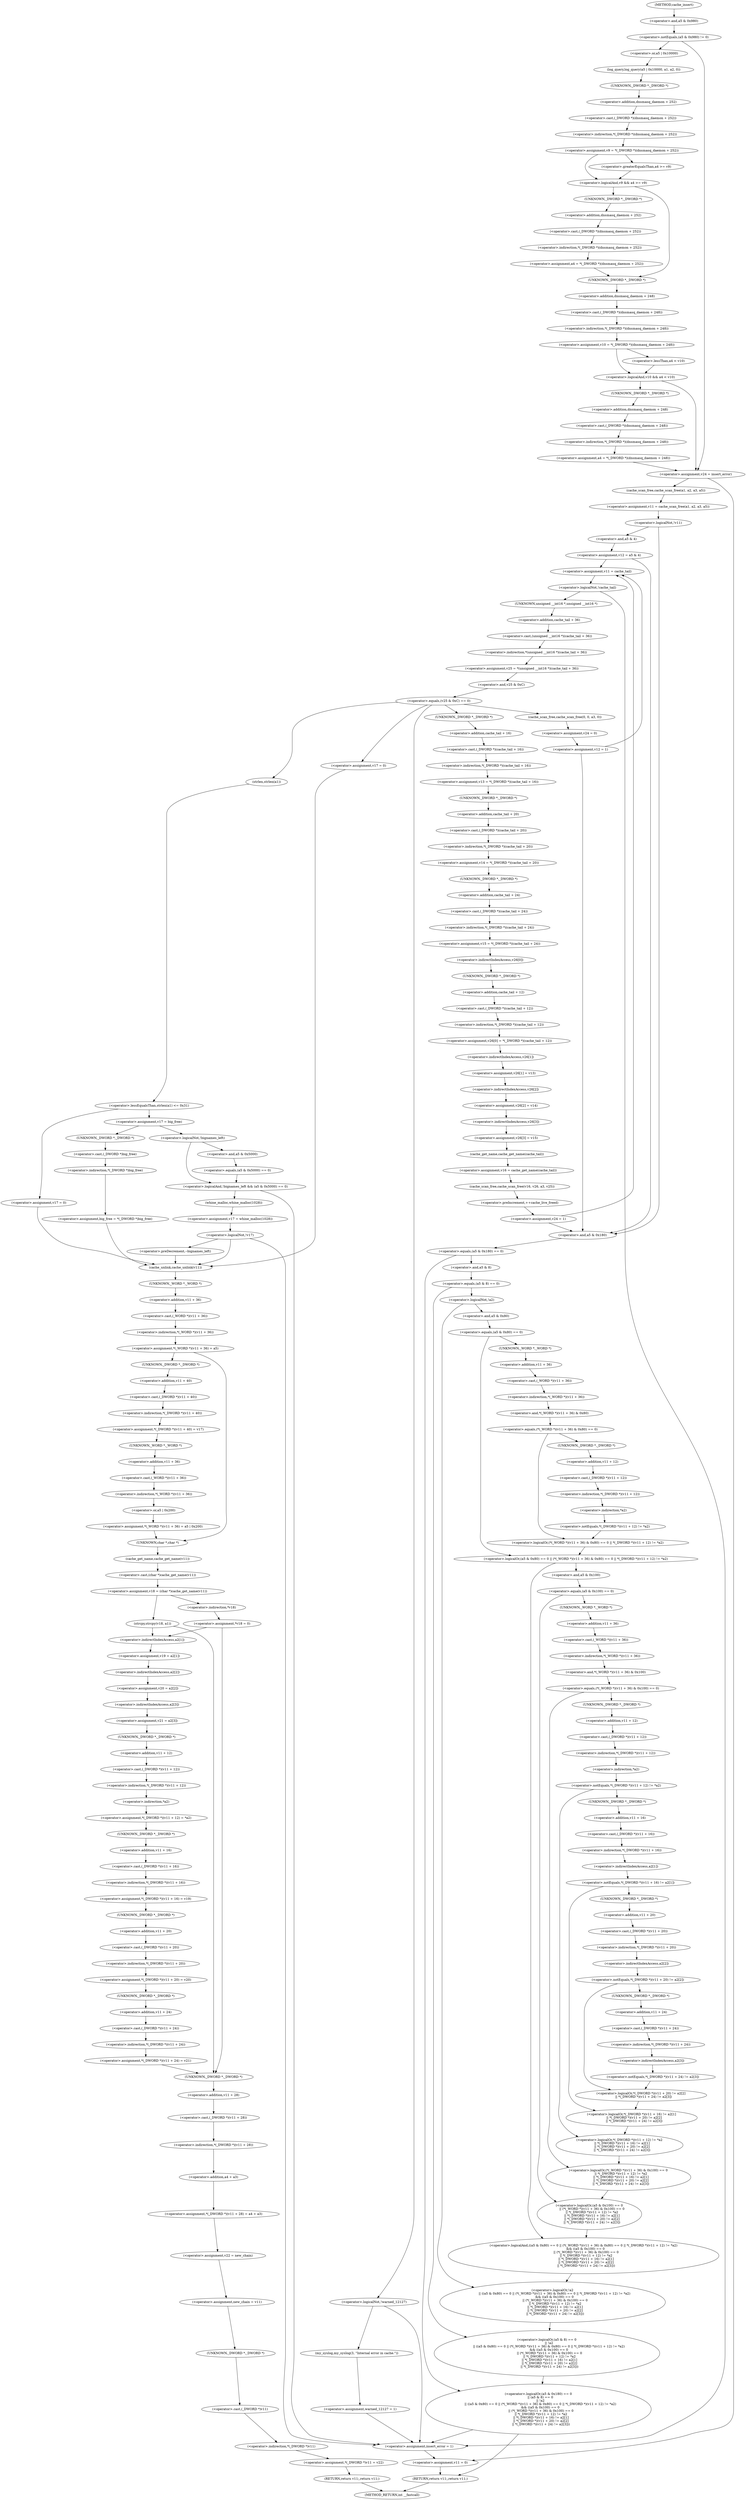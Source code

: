 digraph cache_insert {  
"1000143" [label = "(<operator>.notEquals,(a5 & 0x980) != 0)" ]
"1000144" [label = "(<operator>.and,a5 & 0x980)" ]
"1000149" [label = "(log_query,log_query(a5 | 0x10000, a1, a2, 0))" ]
"1000150" [label = "(<operator>.or,a5 | 0x10000)" ]
"1000156" [label = "(<operator>.assignment,v9 = *(_DWORD *)(dnsmasq_daemon + 252))" ]
"1000158" [label = "(<operator>.indirection,*(_DWORD *)(dnsmasq_daemon + 252))" ]
"1000159" [label = "(<operator>.cast,(_DWORD *)(dnsmasq_daemon + 252))" ]
"1000160" [label = "(UNKNOWN,_DWORD *,_DWORD *)" ]
"1000161" [label = "(<operator>.addition,dnsmasq_daemon + 252)" ]
"1000165" [label = "(<operator>.logicalAnd,v9 && a4 >= v9)" ]
"1000167" [label = "(<operator>.greaterEqualsThan,a4 >= v9)" ]
"1000170" [label = "(<operator>.assignment,a4 = *(_DWORD *)(dnsmasq_daemon + 252))" ]
"1000172" [label = "(<operator>.indirection,*(_DWORD *)(dnsmasq_daemon + 252))" ]
"1000173" [label = "(<operator>.cast,(_DWORD *)(dnsmasq_daemon + 252))" ]
"1000174" [label = "(UNKNOWN,_DWORD *,_DWORD *)" ]
"1000175" [label = "(<operator>.addition,dnsmasq_daemon + 252)" ]
"1000178" [label = "(<operator>.assignment,v10 = *(_DWORD *)(dnsmasq_daemon + 248))" ]
"1000180" [label = "(<operator>.indirection,*(_DWORD *)(dnsmasq_daemon + 248))" ]
"1000181" [label = "(<operator>.cast,(_DWORD *)(dnsmasq_daemon + 248))" ]
"1000182" [label = "(UNKNOWN,_DWORD *,_DWORD *)" ]
"1000183" [label = "(<operator>.addition,dnsmasq_daemon + 248)" ]
"1000187" [label = "(<operator>.logicalAnd,v10 && a4 < v10)" ]
"1000189" [label = "(<operator>.lessThan,a4 < v10)" ]
"1000192" [label = "(<operator>.assignment,a4 = *(_DWORD *)(dnsmasq_daemon + 248))" ]
"1000194" [label = "(<operator>.indirection,*(_DWORD *)(dnsmasq_daemon + 248))" ]
"1000195" [label = "(<operator>.cast,(_DWORD *)(dnsmasq_daemon + 248))" ]
"1000196" [label = "(UNKNOWN,_DWORD *,_DWORD *)" ]
"1000197" [label = "(<operator>.addition,dnsmasq_daemon + 248)" ]
"1000200" [label = "(<operator>.assignment,v24 = insert_error)" ]
"1000206" [label = "(<operator>.assignment,v11 = cache_scan_free(a1, a2, a3, a5))" ]
"1000208" [label = "(cache_scan_free,cache_scan_free(a1, a2, a3, a5))" ]
"1000214" [label = "(<operator>.logicalNot,!v11)" ]
"1000217" [label = "(<operator>.assignment,v12 = a5 & 4)" ]
"1000219" [label = "(<operator>.and,a5 & 4)" ]
"1000225" [label = "(<operator>.assignment,v11 = cache_tail)" ]
"1000229" [label = "(<operator>.logicalNot,!cache_tail)" ]
"1000232" [label = "(<operator>.assignment,v25 = *(unsigned __int16 *)(cache_tail + 36))" ]
"1000234" [label = "(<operator>.indirection,*(unsigned __int16 *)(cache_tail + 36))" ]
"1000235" [label = "(<operator>.cast,(unsigned __int16 *)(cache_tail + 36))" ]
"1000236" [label = "(UNKNOWN,unsigned __int16 *,unsigned __int16 *)" ]
"1000237" [label = "(<operator>.addition,cache_tail + 36)" ]
"1000241" [label = "(<operator>.equals,(v25 & 0xC) == 0)" ]
"1000242" [label = "(<operator>.and,v25 & 0xC)" ]
"1000251" [label = "(<operator>.lessEqualsThan,strlen(a1) <= 0x31)" ]
"1000252" [label = "(strlen,strlen(a1))" ]
"1000256" [label = "(<operator>.assignment,v17 = 0)" ]
"1000261" [label = "(<operator>.assignment,v17 = big_free)" ]
"1000267" [label = "(<operator>.assignment,big_free = *(_DWORD *)big_free)" ]
"1000269" [label = "(<operator>.indirection,*(_DWORD *)big_free)" ]
"1000270" [label = "(<operator>.cast,(_DWORD *)big_free)" ]
"1000271" [label = "(UNKNOWN,_DWORD *,_DWORD *)" ]
"1000276" [label = "(<operator>.logicalAnd,!bignames_left && (a5 & 0x5000) == 0)" ]
"1000277" [label = "(<operator>.logicalNot,!bignames_left)" ]
"1000279" [label = "(<operator>.equals,(a5 & 0x5000) == 0)" ]
"1000280" [label = "(<operator>.and,a5 & 0x5000)" ]
"1000285" [label = "(<operator>.assignment,v17 = whine_malloc(1028))" ]
"1000287" [label = "(whine_malloc,whine_malloc(1028))" ]
"1000290" [label = "(<operator>.logicalNot,!v17)" ]
"1000295" [label = "(<operator>.preDecrement,--bignames_left)" ]
"1000299" [label = "(<operator>.assignment,v17 = 0)" ]
"1000302" [label = "(cache_unlink,cache_unlink(v11))" ]
"1000304" [label = "(<operator>.assignment,*(_WORD *)(v11 + 36) = a5)" ]
"1000305" [label = "(<operator>.indirection,*(_WORD *)(v11 + 36))" ]
"1000306" [label = "(<operator>.cast,(_WORD *)(v11 + 36))" ]
"1000307" [label = "(UNKNOWN,_WORD *,_WORD *)" ]
"1000308" [label = "(<operator>.addition,v11 + 36)" ]
"1000315" [label = "(<operator>.assignment,*(_DWORD *)(v11 + 40) = v17)" ]
"1000316" [label = "(<operator>.indirection,*(_DWORD *)(v11 + 40))" ]
"1000317" [label = "(<operator>.cast,(_DWORD *)(v11 + 40))" ]
"1000318" [label = "(UNKNOWN,_DWORD *,_DWORD *)" ]
"1000319" [label = "(<operator>.addition,v11 + 40)" ]
"1000323" [label = "(<operator>.assignment,*(_WORD *)(v11 + 36) = a5 | 0x200)" ]
"1000324" [label = "(<operator>.indirection,*(_WORD *)(v11 + 36))" ]
"1000325" [label = "(<operator>.cast,(_WORD *)(v11 + 36))" ]
"1000326" [label = "(UNKNOWN,_WORD *,_WORD *)" ]
"1000327" [label = "(<operator>.addition,v11 + 36)" ]
"1000330" [label = "(<operator>.or,a5 | 0x200)" ]
"1000333" [label = "(<operator>.assignment,v18 = (char *)cache_get_name(v11))" ]
"1000335" [label = "(<operator>.cast,(char *)cache_get_name(v11))" ]
"1000336" [label = "(UNKNOWN,char *,char *)" ]
"1000337" [label = "(cache_get_name,cache_get_name(v11))" ]
"1000341" [label = "(strcpy,strcpy(v18, a1))" ]
"1000345" [label = "(<operator>.assignment,*v18 = 0)" ]
"1000346" [label = "(<operator>.indirection,*v18)" ]
"1000352" [label = "(<operator>.assignment,v19 = a2[1])" ]
"1000354" [label = "(<operator>.indirectIndexAccess,a2[1])" ]
"1000357" [label = "(<operator>.assignment,v20 = a2[2])" ]
"1000359" [label = "(<operator>.indirectIndexAccess,a2[2])" ]
"1000362" [label = "(<operator>.assignment,v21 = a2[3])" ]
"1000364" [label = "(<operator>.indirectIndexAccess,a2[3])" ]
"1000367" [label = "(<operator>.assignment,*(_DWORD *)(v11 + 12) = *a2)" ]
"1000368" [label = "(<operator>.indirection,*(_DWORD *)(v11 + 12))" ]
"1000369" [label = "(<operator>.cast,(_DWORD *)(v11 + 12))" ]
"1000370" [label = "(UNKNOWN,_DWORD *,_DWORD *)" ]
"1000371" [label = "(<operator>.addition,v11 + 12)" ]
"1000374" [label = "(<operator>.indirection,*a2)" ]
"1000376" [label = "(<operator>.assignment,*(_DWORD *)(v11 + 16) = v19)" ]
"1000377" [label = "(<operator>.indirection,*(_DWORD *)(v11 + 16))" ]
"1000378" [label = "(<operator>.cast,(_DWORD *)(v11 + 16))" ]
"1000379" [label = "(UNKNOWN,_DWORD *,_DWORD *)" ]
"1000380" [label = "(<operator>.addition,v11 + 16)" ]
"1000384" [label = "(<operator>.assignment,*(_DWORD *)(v11 + 20) = v20)" ]
"1000385" [label = "(<operator>.indirection,*(_DWORD *)(v11 + 20))" ]
"1000386" [label = "(<operator>.cast,(_DWORD *)(v11 + 20))" ]
"1000387" [label = "(UNKNOWN,_DWORD *,_DWORD *)" ]
"1000388" [label = "(<operator>.addition,v11 + 20)" ]
"1000392" [label = "(<operator>.assignment,*(_DWORD *)(v11 + 24) = v21)" ]
"1000393" [label = "(<operator>.indirection,*(_DWORD *)(v11 + 24))" ]
"1000394" [label = "(<operator>.cast,(_DWORD *)(v11 + 24))" ]
"1000395" [label = "(UNKNOWN,_DWORD *,_DWORD *)" ]
"1000396" [label = "(<operator>.addition,v11 + 24)" ]
"1000400" [label = "(<operator>.assignment,*(_DWORD *)(v11 + 28) = a4 + a3)" ]
"1000401" [label = "(<operator>.indirection,*(_DWORD *)(v11 + 28))" ]
"1000402" [label = "(<operator>.cast,(_DWORD *)(v11 + 28))" ]
"1000403" [label = "(UNKNOWN,_DWORD *,_DWORD *)" ]
"1000404" [label = "(<operator>.addition,v11 + 28)" ]
"1000407" [label = "(<operator>.addition,a4 + a3)" ]
"1000410" [label = "(<operator>.assignment,v22 = new_chain)" ]
"1000413" [label = "(<operator>.assignment,new_chain = v11)" ]
"1000416" [label = "(<operator>.assignment,*(_DWORD *)v11 = v22)" ]
"1000417" [label = "(<operator>.indirection,*(_DWORD *)v11)" ]
"1000418" [label = "(<operator>.cast,(_DWORD *)v11)" ]
"1000419" [label = "(UNKNOWN,_DWORD *,_DWORD *)" ]
"1000422" [label = "(RETURN,return v11;,return v11;)" ]
"1000428" [label = "(<operator>.logicalNot,!warned_12127)" ]
"1000431" [label = "(my_syslog,my_syslog(3, \"Internal error in cache.\"))" ]
"1000434" [label = "(<operator>.assignment,warned_12127 = 1)" ]
"1000441" [label = "(<operator>.assignment,v13 = *(_DWORD *)(cache_tail + 16))" ]
"1000443" [label = "(<operator>.indirection,*(_DWORD *)(cache_tail + 16))" ]
"1000444" [label = "(<operator>.cast,(_DWORD *)(cache_tail + 16))" ]
"1000445" [label = "(UNKNOWN,_DWORD *,_DWORD *)" ]
"1000446" [label = "(<operator>.addition,cache_tail + 16)" ]
"1000449" [label = "(<operator>.assignment,v14 = *(_DWORD *)(cache_tail + 20))" ]
"1000451" [label = "(<operator>.indirection,*(_DWORD *)(cache_tail + 20))" ]
"1000452" [label = "(<operator>.cast,(_DWORD *)(cache_tail + 20))" ]
"1000453" [label = "(UNKNOWN,_DWORD *,_DWORD *)" ]
"1000454" [label = "(<operator>.addition,cache_tail + 20)" ]
"1000457" [label = "(<operator>.assignment,v15 = *(_DWORD *)(cache_tail + 24))" ]
"1000459" [label = "(<operator>.indirection,*(_DWORD *)(cache_tail + 24))" ]
"1000460" [label = "(<operator>.cast,(_DWORD *)(cache_tail + 24))" ]
"1000461" [label = "(UNKNOWN,_DWORD *,_DWORD *)" ]
"1000462" [label = "(<operator>.addition,cache_tail + 24)" ]
"1000465" [label = "(<operator>.assignment,v26[0] = *(_DWORD *)(cache_tail + 12))" ]
"1000466" [label = "(<operator>.indirectIndexAccess,v26[0])" ]
"1000469" [label = "(<operator>.indirection,*(_DWORD *)(cache_tail + 12))" ]
"1000470" [label = "(<operator>.cast,(_DWORD *)(cache_tail + 12))" ]
"1000471" [label = "(UNKNOWN,_DWORD *,_DWORD *)" ]
"1000472" [label = "(<operator>.addition,cache_tail + 12)" ]
"1000475" [label = "(<operator>.assignment,v26[1] = v13)" ]
"1000476" [label = "(<operator>.indirectIndexAccess,v26[1])" ]
"1000480" [label = "(<operator>.assignment,v26[2] = v14)" ]
"1000481" [label = "(<operator>.indirectIndexAccess,v26[2])" ]
"1000485" [label = "(<operator>.assignment,v26[3] = v15)" ]
"1000486" [label = "(<operator>.indirectIndexAccess,v26[3])" ]
"1000490" [label = "(<operator>.assignment,v16 = cache_get_name(cache_tail))" ]
"1000492" [label = "(cache_get_name,cache_get_name(cache_tail))" ]
"1000494" [label = "(cache_scan_free,cache_scan_free(v16, v26, a3, v25))" ]
"1000499" [label = "(<operator>.preIncrement,++cache_live_freed)" ]
"1000501" [label = "(<operator>.assignment,v24 = 1)" ]
"1000506" [label = "(cache_scan_free,cache_scan_free(0, 0, a3, 0))" ]
"1000511" [label = "(<operator>.assignment,v24 = 0)" ]
"1000514" [label = "(<operator>.assignment,v12 = 1)" ]
"1000518" [label = "(<operator>.logicalOr,(a5 & 0x180) == 0\n    || (a5 & 8) == 0\n    || !a2\n    || ((a5 & 0x80) == 0 || (*(_WORD *)(v11 + 36) & 0x80) == 0 || *(_DWORD *)(v11 + 12) != *a2)\n    && ((a5 & 0x100) == 0\n     || (*(_WORD *)(v11 + 36) & 0x100) == 0\n     || *(_DWORD *)(v11 + 12) != *a2\n     || *(_DWORD *)(v11 + 16) != a2[1]\n     || *(_DWORD *)(v11 + 20) != a2[2]\n     || *(_DWORD *)(v11 + 24) != a2[3]))" ]
"1000519" [label = "(<operator>.equals,(a5 & 0x180) == 0)" ]
"1000520" [label = "(<operator>.and,a5 & 0x180)" ]
"1000524" [label = "(<operator>.logicalOr,(a5 & 8) == 0\n    || !a2\n    || ((a5 & 0x80) == 0 || (*(_WORD *)(v11 + 36) & 0x80) == 0 || *(_DWORD *)(v11 + 12) != *a2)\n    && ((a5 & 0x100) == 0\n     || (*(_WORD *)(v11 + 36) & 0x100) == 0\n     || *(_DWORD *)(v11 + 12) != *a2\n     || *(_DWORD *)(v11 + 16) != a2[1]\n     || *(_DWORD *)(v11 + 20) != a2[2]\n     || *(_DWORD *)(v11 + 24) != a2[3]))" ]
"1000525" [label = "(<operator>.equals,(a5 & 8) == 0)" ]
"1000526" [label = "(<operator>.and,a5 & 8)" ]
"1000530" [label = "(<operator>.logicalOr,!a2\n    || ((a5 & 0x80) == 0 || (*(_WORD *)(v11 + 36) & 0x80) == 0 || *(_DWORD *)(v11 + 12) != *a2)\n    && ((a5 & 0x100) == 0\n     || (*(_WORD *)(v11 + 36) & 0x100) == 0\n     || *(_DWORD *)(v11 + 12) != *a2\n     || *(_DWORD *)(v11 + 16) != a2[1]\n     || *(_DWORD *)(v11 + 20) != a2[2]\n     || *(_DWORD *)(v11 + 24) != a2[3]))" ]
"1000531" [label = "(<operator>.logicalNot,!a2)" ]
"1000533" [label = "(<operator>.logicalAnd,((a5 & 0x80) == 0 || (*(_WORD *)(v11 + 36) & 0x80) == 0 || *(_DWORD *)(v11 + 12) != *a2)\n    && ((a5 & 0x100) == 0\n     || (*(_WORD *)(v11 + 36) & 0x100) == 0\n     || *(_DWORD *)(v11 + 12) != *a2\n     || *(_DWORD *)(v11 + 16) != a2[1]\n     || *(_DWORD *)(v11 + 20) != a2[2]\n     || *(_DWORD *)(v11 + 24) != a2[3]))" ]
"1000534" [label = "(<operator>.logicalOr,(a5 & 0x80) == 0 || (*(_WORD *)(v11 + 36) & 0x80) == 0 || *(_DWORD *)(v11 + 12) != *a2)" ]
"1000535" [label = "(<operator>.equals,(a5 & 0x80) == 0)" ]
"1000536" [label = "(<operator>.and,a5 & 0x80)" ]
"1000540" [label = "(<operator>.logicalOr,(*(_WORD *)(v11 + 36) & 0x80) == 0 || *(_DWORD *)(v11 + 12) != *a2)" ]
"1000541" [label = "(<operator>.equals,(*(_WORD *)(v11 + 36) & 0x80) == 0)" ]
"1000542" [label = "(<operator>.and,*(_WORD *)(v11 + 36) & 0x80)" ]
"1000543" [label = "(<operator>.indirection,*(_WORD *)(v11 + 36))" ]
"1000544" [label = "(<operator>.cast,(_WORD *)(v11 + 36))" ]
"1000545" [label = "(UNKNOWN,_WORD *,_WORD *)" ]
"1000546" [label = "(<operator>.addition,v11 + 36)" ]
"1000551" [label = "(<operator>.notEquals,*(_DWORD *)(v11 + 12) != *a2)" ]
"1000552" [label = "(<operator>.indirection,*(_DWORD *)(v11 + 12))" ]
"1000553" [label = "(<operator>.cast,(_DWORD *)(v11 + 12))" ]
"1000554" [label = "(UNKNOWN,_DWORD *,_DWORD *)" ]
"1000555" [label = "(<operator>.addition,v11 + 12)" ]
"1000558" [label = "(<operator>.indirection,*a2)" ]
"1000560" [label = "(<operator>.logicalOr,(a5 & 0x100) == 0\n     || (*(_WORD *)(v11 + 36) & 0x100) == 0\n     || *(_DWORD *)(v11 + 12) != *a2\n     || *(_DWORD *)(v11 + 16) != a2[1]\n     || *(_DWORD *)(v11 + 20) != a2[2]\n     || *(_DWORD *)(v11 + 24) != a2[3])" ]
"1000561" [label = "(<operator>.equals,(a5 & 0x100) == 0)" ]
"1000562" [label = "(<operator>.and,a5 & 0x100)" ]
"1000566" [label = "(<operator>.logicalOr,(*(_WORD *)(v11 + 36) & 0x100) == 0\n     || *(_DWORD *)(v11 + 12) != *a2\n     || *(_DWORD *)(v11 + 16) != a2[1]\n     || *(_DWORD *)(v11 + 20) != a2[2]\n     || *(_DWORD *)(v11 + 24) != a2[3])" ]
"1000567" [label = "(<operator>.equals,(*(_WORD *)(v11 + 36) & 0x100) == 0)" ]
"1000568" [label = "(<operator>.and,*(_WORD *)(v11 + 36) & 0x100)" ]
"1000569" [label = "(<operator>.indirection,*(_WORD *)(v11 + 36))" ]
"1000570" [label = "(<operator>.cast,(_WORD *)(v11 + 36))" ]
"1000571" [label = "(UNKNOWN,_WORD *,_WORD *)" ]
"1000572" [label = "(<operator>.addition,v11 + 36)" ]
"1000577" [label = "(<operator>.logicalOr,*(_DWORD *)(v11 + 12) != *a2\n     || *(_DWORD *)(v11 + 16) != a2[1]\n     || *(_DWORD *)(v11 + 20) != a2[2]\n     || *(_DWORD *)(v11 + 24) != a2[3])" ]
"1000578" [label = "(<operator>.notEquals,*(_DWORD *)(v11 + 12) != *a2)" ]
"1000579" [label = "(<operator>.indirection,*(_DWORD *)(v11 + 12))" ]
"1000580" [label = "(<operator>.cast,(_DWORD *)(v11 + 12))" ]
"1000581" [label = "(UNKNOWN,_DWORD *,_DWORD *)" ]
"1000582" [label = "(<operator>.addition,v11 + 12)" ]
"1000585" [label = "(<operator>.indirection,*a2)" ]
"1000587" [label = "(<operator>.logicalOr,*(_DWORD *)(v11 + 16) != a2[1]\n     || *(_DWORD *)(v11 + 20) != a2[2]\n     || *(_DWORD *)(v11 + 24) != a2[3])" ]
"1000588" [label = "(<operator>.notEquals,*(_DWORD *)(v11 + 16) != a2[1])" ]
"1000589" [label = "(<operator>.indirection,*(_DWORD *)(v11 + 16))" ]
"1000590" [label = "(<operator>.cast,(_DWORD *)(v11 + 16))" ]
"1000591" [label = "(UNKNOWN,_DWORD *,_DWORD *)" ]
"1000592" [label = "(<operator>.addition,v11 + 16)" ]
"1000595" [label = "(<operator>.indirectIndexAccess,a2[1])" ]
"1000598" [label = "(<operator>.logicalOr,*(_DWORD *)(v11 + 20) != a2[2]\n     || *(_DWORD *)(v11 + 24) != a2[3])" ]
"1000599" [label = "(<operator>.notEquals,*(_DWORD *)(v11 + 20) != a2[2])" ]
"1000600" [label = "(<operator>.indirection,*(_DWORD *)(v11 + 20))" ]
"1000601" [label = "(<operator>.cast,(_DWORD *)(v11 + 20))" ]
"1000602" [label = "(UNKNOWN,_DWORD *,_DWORD *)" ]
"1000603" [label = "(<operator>.addition,v11 + 20)" ]
"1000606" [label = "(<operator>.indirectIndexAccess,a2[2])" ]
"1000609" [label = "(<operator>.notEquals,*(_DWORD *)(v11 + 24) != a2[3])" ]
"1000610" [label = "(<operator>.indirection,*(_DWORD *)(v11 + 24))" ]
"1000611" [label = "(<operator>.cast,(_DWORD *)(v11 + 24))" ]
"1000612" [label = "(UNKNOWN,_DWORD *,_DWORD *)" ]
"1000613" [label = "(<operator>.addition,v11 + 24)" ]
"1000616" [label = "(<operator>.indirectIndexAccess,a2[3])" ]
"1000621" [label = "(<operator>.assignment,insert_error = 1)" ]
"1000625" [label = "(<operator>.assignment,v11 = 0)" ]
"1000628" [label = "(RETURN,return v11;,return v11;)" ]
"1000118" [label = "(METHOD,cache_insert)" ]
"1000630" [label = "(METHOD_RETURN,int __fastcall)" ]
  "1000143" -> "1000150" 
  "1000143" -> "1000200" 
  "1000144" -> "1000143" 
  "1000149" -> "1000160" 
  "1000150" -> "1000149" 
  "1000156" -> "1000165" 
  "1000156" -> "1000167" 
  "1000158" -> "1000156" 
  "1000159" -> "1000158" 
  "1000160" -> "1000161" 
  "1000161" -> "1000159" 
  "1000165" -> "1000174" 
  "1000165" -> "1000182" 
  "1000167" -> "1000165" 
  "1000170" -> "1000182" 
  "1000172" -> "1000170" 
  "1000173" -> "1000172" 
  "1000174" -> "1000175" 
  "1000175" -> "1000173" 
  "1000178" -> "1000187" 
  "1000178" -> "1000189" 
  "1000180" -> "1000178" 
  "1000181" -> "1000180" 
  "1000182" -> "1000183" 
  "1000183" -> "1000181" 
  "1000187" -> "1000196" 
  "1000187" -> "1000200" 
  "1000189" -> "1000187" 
  "1000192" -> "1000200" 
  "1000194" -> "1000192" 
  "1000195" -> "1000194" 
  "1000196" -> "1000197" 
  "1000197" -> "1000195" 
  "1000200" -> "1000625" 
  "1000200" -> "1000208" 
  "1000206" -> "1000214" 
  "1000208" -> "1000206" 
  "1000214" -> "1000219" 
  "1000214" -> "1000520" 
  "1000217" -> "1000225" 
  "1000217" -> "1000520" 
  "1000219" -> "1000217" 
  "1000225" -> "1000229" 
  "1000229" -> "1000621" 
  "1000229" -> "1000236" 
  "1000232" -> "1000242" 
  "1000234" -> "1000232" 
  "1000235" -> "1000234" 
  "1000236" -> "1000237" 
  "1000237" -> "1000235" 
  "1000241" -> "1000252" 
  "1000241" -> "1000299" 
  "1000241" -> "1000428" 
  "1000241" -> "1000445" 
  "1000241" -> "1000506" 
  "1000242" -> "1000241" 
  "1000251" -> "1000256" 
  "1000251" -> "1000261" 
  "1000252" -> "1000251" 
  "1000256" -> "1000302" 
  "1000261" -> "1000271" 
  "1000261" -> "1000277" 
  "1000267" -> "1000302" 
  "1000269" -> "1000267" 
  "1000270" -> "1000269" 
  "1000271" -> "1000270" 
  "1000276" -> "1000621" 
  "1000276" -> "1000287" 
  "1000277" -> "1000276" 
  "1000277" -> "1000280" 
  "1000279" -> "1000276" 
  "1000280" -> "1000279" 
  "1000285" -> "1000290" 
  "1000287" -> "1000285" 
  "1000290" -> "1000621" 
  "1000290" -> "1000295" 
  "1000290" -> "1000302" 
  "1000295" -> "1000302" 
  "1000299" -> "1000302" 
  "1000302" -> "1000307" 
  "1000304" -> "1000318" 
  "1000304" -> "1000336" 
  "1000305" -> "1000304" 
  "1000306" -> "1000305" 
  "1000307" -> "1000308" 
  "1000308" -> "1000306" 
  "1000315" -> "1000326" 
  "1000316" -> "1000315" 
  "1000317" -> "1000316" 
  "1000318" -> "1000319" 
  "1000319" -> "1000317" 
  "1000323" -> "1000336" 
  "1000324" -> "1000330" 
  "1000325" -> "1000324" 
  "1000326" -> "1000327" 
  "1000327" -> "1000325" 
  "1000330" -> "1000323" 
  "1000333" -> "1000341" 
  "1000333" -> "1000346" 
  "1000335" -> "1000333" 
  "1000336" -> "1000337" 
  "1000337" -> "1000335" 
  "1000341" -> "1000403" 
  "1000341" -> "1000354" 
  "1000345" -> "1000403" 
  "1000345" -> "1000354" 
  "1000346" -> "1000345" 
  "1000352" -> "1000359" 
  "1000354" -> "1000352" 
  "1000357" -> "1000364" 
  "1000359" -> "1000357" 
  "1000362" -> "1000370" 
  "1000364" -> "1000362" 
  "1000367" -> "1000379" 
  "1000368" -> "1000374" 
  "1000369" -> "1000368" 
  "1000370" -> "1000371" 
  "1000371" -> "1000369" 
  "1000374" -> "1000367" 
  "1000376" -> "1000387" 
  "1000377" -> "1000376" 
  "1000378" -> "1000377" 
  "1000379" -> "1000380" 
  "1000380" -> "1000378" 
  "1000384" -> "1000395" 
  "1000385" -> "1000384" 
  "1000386" -> "1000385" 
  "1000387" -> "1000388" 
  "1000388" -> "1000386" 
  "1000392" -> "1000403" 
  "1000393" -> "1000392" 
  "1000394" -> "1000393" 
  "1000395" -> "1000396" 
  "1000396" -> "1000394" 
  "1000400" -> "1000410" 
  "1000401" -> "1000407" 
  "1000402" -> "1000401" 
  "1000403" -> "1000404" 
  "1000404" -> "1000402" 
  "1000407" -> "1000400" 
  "1000410" -> "1000413" 
  "1000413" -> "1000419" 
  "1000416" -> "1000422" 
  "1000417" -> "1000416" 
  "1000418" -> "1000417" 
  "1000419" -> "1000418" 
  "1000422" -> "1000630" 
  "1000428" -> "1000431" 
  "1000428" -> "1000621" 
  "1000431" -> "1000434" 
  "1000434" -> "1000621" 
  "1000441" -> "1000453" 
  "1000443" -> "1000441" 
  "1000444" -> "1000443" 
  "1000445" -> "1000446" 
  "1000446" -> "1000444" 
  "1000449" -> "1000461" 
  "1000451" -> "1000449" 
  "1000452" -> "1000451" 
  "1000453" -> "1000454" 
  "1000454" -> "1000452" 
  "1000457" -> "1000466" 
  "1000459" -> "1000457" 
  "1000460" -> "1000459" 
  "1000461" -> "1000462" 
  "1000462" -> "1000460" 
  "1000465" -> "1000476" 
  "1000466" -> "1000471" 
  "1000469" -> "1000465" 
  "1000470" -> "1000469" 
  "1000471" -> "1000472" 
  "1000472" -> "1000470" 
  "1000475" -> "1000481" 
  "1000476" -> "1000475" 
  "1000480" -> "1000486" 
  "1000481" -> "1000480" 
  "1000485" -> "1000492" 
  "1000486" -> "1000485" 
  "1000490" -> "1000494" 
  "1000492" -> "1000490" 
  "1000494" -> "1000499" 
  "1000499" -> "1000501" 
  "1000501" -> "1000225" 
  "1000501" -> "1000520" 
  "1000506" -> "1000511" 
  "1000511" -> "1000514" 
  "1000514" -> "1000225" 
  "1000514" -> "1000520" 
  "1000518" -> "1000621" 
  "1000518" -> "1000628" 
  "1000519" -> "1000518" 
  "1000519" -> "1000526" 
  "1000520" -> "1000519" 
  "1000524" -> "1000518" 
  "1000525" -> "1000524" 
  "1000525" -> "1000531" 
  "1000526" -> "1000525" 
  "1000530" -> "1000524" 
  "1000531" -> "1000530" 
  "1000531" -> "1000536" 
  "1000533" -> "1000530" 
  "1000534" -> "1000533" 
  "1000534" -> "1000562" 
  "1000535" -> "1000545" 
  "1000535" -> "1000534" 
  "1000536" -> "1000535" 
  "1000540" -> "1000534" 
  "1000541" -> "1000554" 
  "1000541" -> "1000540" 
  "1000542" -> "1000541" 
  "1000543" -> "1000542" 
  "1000544" -> "1000543" 
  "1000545" -> "1000546" 
  "1000546" -> "1000544" 
  "1000551" -> "1000540" 
  "1000552" -> "1000558" 
  "1000553" -> "1000552" 
  "1000554" -> "1000555" 
  "1000555" -> "1000553" 
  "1000558" -> "1000551" 
  "1000560" -> "1000533" 
  "1000561" -> "1000571" 
  "1000561" -> "1000560" 
  "1000562" -> "1000561" 
  "1000566" -> "1000560" 
  "1000567" -> "1000581" 
  "1000567" -> "1000566" 
  "1000568" -> "1000567" 
  "1000569" -> "1000568" 
  "1000570" -> "1000569" 
  "1000571" -> "1000572" 
  "1000572" -> "1000570" 
  "1000577" -> "1000566" 
  "1000578" -> "1000591" 
  "1000578" -> "1000577" 
  "1000579" -> "1000585" 
  "1000580" -> "1000579" 
  "1000581" -> "1000582" 
  "1000582" -> "1000580" 
  "1000585" -> "1000578" 
  "1000587" -> "1000577" 
  "1000588" -> "1000602" 
  "1000588" -> "1000587" 
  "1000589" -> "1000595" 
  "1000590" -> "1000589" 
  "1000591" -> "1000592" 
  "1000592" -> "1000590" 
  "1000595" -> "1000588" 
  "1000598" -> "1000587" 
  "1000599" -> "1000612" 
  "1000599" -> "1000598" 
  "1000600" -> "1000606" 
  "1000601" -> "1000600" 
  "1000602" -> "1000603" 
  "1000603" -> "1000601" 
  "1000606" -> "1000599" 
  "1000609" -> "1000598" 
  "1000610" -> "1000616" 
  "1000611" -> "1000610" 
  "1000612" -> "1000613" 
  "1000613" -> "1000611" 
  "1000616" -> "1000609" 
  "1000621" -> "1000625" 
  "1000625" -> "1000628" 
  "1000628" -> "1000630" 
  "1000118" -> "1000144" 
}
